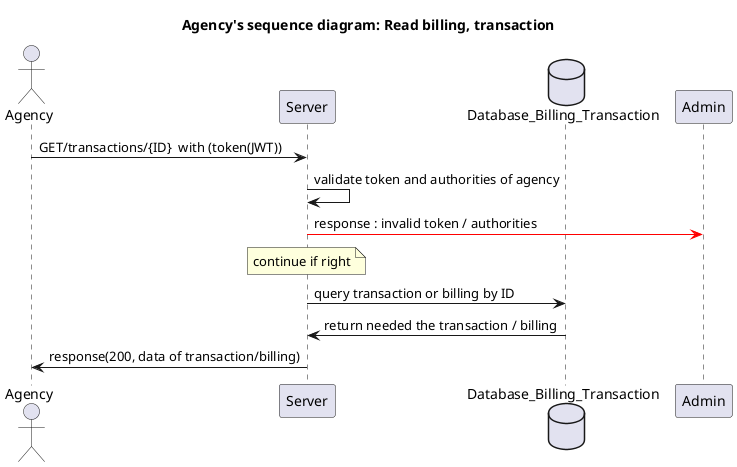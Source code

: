 @startuml Application use cases diagram
title Agency's sequence diagram: Read billing, transaction

actor Agency
participant Server
database Database_Billing_Transaction as DBofBT


Agency -> Server : GET/transactions/{ID}  with (token(JWT))
Server -> Server: validate token and authorities of agency
Server -[#red]> Admin: response : invalid token / authorities
note over Server : continue if right
Server -> DBofBT: query transaction or billing by ID
DBofBT -> Server : return needed the transaction / billing 
Server -> Agency : response(200, data of transaction/billing)



